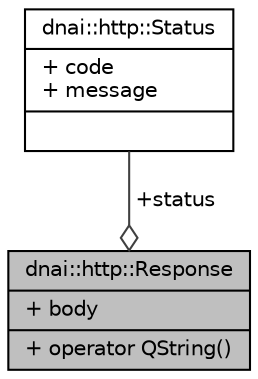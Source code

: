 digraph "dnai::http::Response"
{
  edge [fontname="Helvetica",fontsize="10",labelfontname="Helvetica",labelfontsize="10"];
  node [fontname="Helvetica",fontsize="10",shape=record];
  Node1 [label="{dnai::http::Response\n|+ body\l|+ operator QString()\l}",height=0.2,width=0.4,color="black", fillcolor="grey75", style="filled", fontcolor="black"];
  Node2 -> Node1 [color="grey25",fontsize="10",style="solid",label=" +status" ,arrowhead="odiamond",fontname="Helvetica"];
  Node2 [label="{dnai::http::Status\n|+ code\l+ message\l|}",height=0.2,width=0.4,color="black", fillcolor="white", style="filled",URL="$structdnai_1_1http_1_1_status.html"];
}
